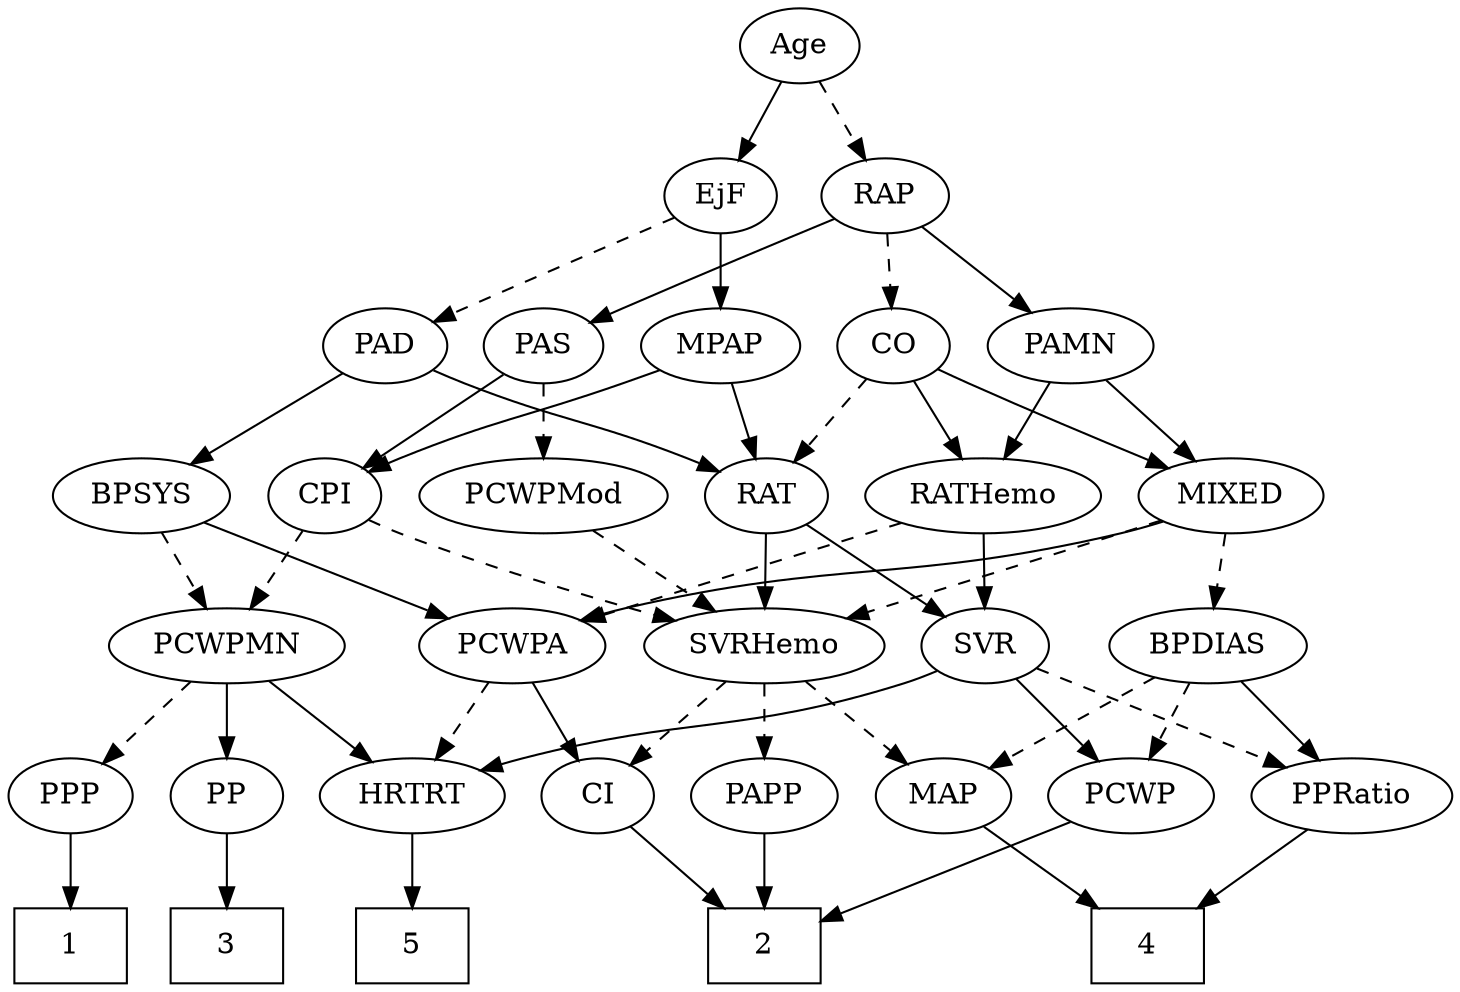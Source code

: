 strict digraph {
	graph [bb="0,0,698.64,468"];
	node [label="\N"];
	1	[height=0.5,
		pos="155,18",
		shape=box,
		width=0.75];
	2	[height=0.5,
		pos="309,18",
		shape=box,
		width=0.75];
	3	[height=0.5,
		pos="82.995,18",
		shape=box,
		width=0.75];
	4	[height=0.5,
		pos="615,18",
		shape=box,
		width=0.75];
	5	[height=0.5,
		pos="394,18",
		shape=box,
		width=0.75];
	Age	[height=0.5,
		pos="349,450",
		width=0.75];
	EjF	[height=0.5,
		pos="313,378",
		width=0.75];
	Age -> EjF	[pos="e,321.3,395.15 340.65,432.76 336.28,424.28 330.85,413.71 325.95,404.2",
		style=solid];
	RAP	[height=0.5,
		pos="386,378",
		width=0.77632];
	Age -> RAP	[pos="e,377.46,395.15 357.58,432.76 362.06,424.28 367.65,413.71 372.68,404.2",
		style=dashed];
	MPAP	[height=0.5,
		pos="231,306",
		width=0.97491];
	EjF -> MPAP	[pos="e,248.29,321.77 296.79,363.17 285.2,353.27 269.36,339.75 256.13,328.46",
		style=solid];
	PAD	[height=0.5,
		pos="313,306",
		width=0.79437];
	EjF -> PAD	[pos="e,313,324.1 313,359.7 313,351.98 313,342.71 313,334.11",
		style=dashed];
	CO	[height=0.5,
		pos="387,306",
		width=0.75];
	RAP -> CO	[pos="e,386.75,324.1 386.24,359.7 386.35,351.98 386.49,342.71 386.61,334.11",
		style=dashed];
	PAS	[height=0.5,
		pos="149,306",
		width=0.75];
	RAP -> PAS	[pos="e,170.4,317.48 364.39,366.15 359.42,363.91 354.09,361.71 349,360 279.09,336.47 257.02,347.18 187,324 184.59,323.21 182.14,322.31 \
179.69,321.36",
		style=solid];
	PAMN	[height=0.5,
		pos="468,306",
		width=1.011];
	RAP -> PAMN	[pos="e,450.41,322.01 402.2,363.17 413.71,353.34 429.42,339.93 442.59,328.69",
		style=solid];
	MIXED	[height=0.5,
		pos="401,234",
		width=1.1193];
	PCWPA	[height=0.5,
		pos="394,162",
		width=1.1555];
	MIXED -> PCWPA	[pos="e,395.71,180.1 399.27,215.7 398.49,207.98 397.57,198.71 396.71,190.11",
		style=solid];
	SVRHemo	[height=0.5,
		pos="284,162",
		width=1.3902];
	MIXED -> SVRHemo	[pos="e,308.68,177.77 377.88,219.17 360.63,208.85 336.81,194.6 317.48,183.03",
		style=dashed];
	BPDIAS	[height=0.5,
		pos="571,162",
		width=1.1735];
	MIXED -> BPDIAS	[pos="e,541.73,175.05 429.83,221.13 458.08,209.5 501.3,191.7 532.47,178.86",
		style=dashed];
	CPI	[height=0.5,
		pos="149,234",
		width=0.75];
	MPAP -> CPI	[pos="e,164.97,248.64 213.61,290.15 201.69,279.98 185.74,266.37 172.67,255.21",
		style=solid];
	RAT	[height=0.5,
		pos="315,234",
		width=0.75827];
	MPAP -> RAT	[pos="e,298.63,248.64 248.81,290.15 261.01,279.98 277.35,266.37 290.74,255.21",
		style=solid];
	BPSYS	[height=0.5,
		pos="232,234",
		width=1.0471];
	BPSYS -> PCWPA	[pos="e,365.7,175.23 259.11,221.28 285.77,209.76 326.68,192.09 356.46,179.22",
		style=solid];
	PCWPMN	[height=0.5,
		pos="155,162",
		width=1.3902];
	BPSYS -> PCWPMN	[pos="e,172.47,178.89 215.29,217.81 205.01,208.47 191.64,196.31 180.11,185.83",
		style=dashed];
	PAD -> BPSYS	[pos="e,249.48,250.11 296.6,290.83 285.27,281.04 269.98,267.83 257.12,256.71",
		style=solid];
	PAD -> RAT	[pos="e,314.51,252.1 313.49,287.7 313.71,279.98 313.98,270.71 314.22,262.11",
		style=solid];
	CO -> MIXED	[pos="e,397.54,252.28 390.38,288.05 391.93,280.35 393.79,271.03 395.52,262.36",
		style=solid];
	RATHemo	[height=0.5,
		pos="509,234",
		width=1.3721];
	CO -> RATHemo	[pos="e,483.62,249.56 406.87,293.6 425.26,283.04 453,267.13 474.93,254.55",
		style=solid];
	CO -> RAT	[pos="e,329.79,249.38 372.43,290.83 362.25,280.94 348.47,267.55 336.96,256.36",
		style=dashed];
	PAS -> CPI	[pos="e,149,252.1 149,287.7 149,279.98 149,270.71 149,262.11",
		style=solid];
	PCWPMod	[height=0.5,
		pos="51.995,234",
		width=1.4443];
	PAS -> PCWPMod	[pos="e,73.399,250.45 131.2,292.16 117.32,282.14 97.746,268.02 81.526,256.31",
		style=dashed];
	PAMN -> MIXED	[pos="e,416.29,250.98 453.13,289.46 444.4,280.35 433.2,268.65 423.43,258.43",
		style=solid];
	PAMN -> RATHemo	[pos="e,499.06,251.96 477.71,288.41 482.54,280.16 488.49,270.01 493.9,260.78",
		style=solid];
	SVR	[height=0.5,
		pos="483,162",
		width=0.77632];
	RATHemo -> SVR	[pos="e,489.23,179.79 502.7,216.05 499.73,208.06 496.12,198.33 492.8,189.4",
		style=solid];
	RATHemo -> PCWPA	[pos="e,417.17,177.11 484.61,218.15 467.5,207.74 444.45,193.71 425.88,182.41",
		style=dashed];
	CPI -> PCWPMN	[pos="e,153.53,180.1 150.48,215.7 151.14,207.98 151.93,198.71 152.67,190.11",
		style=dashed];
	CPI -> SVRHemo	[pos="e,256.39,177.32 169.79,222.22 190.39,211.54 222.35,194.96 247.24,182.06",
		style=dashed];
	RAT -> SVR	[pos="e,460.57,173.26 336.81,222.71 341.78,220.44 347.05,218.09 352,216 392.82,198.74 404.09,197.06 445,180 447.05,179.14 449.17,178.24 \
451.3,177.33",
		style=solid];
	RAT -> SVRHemo	[pos="e,291.5,179.96 307.65,216.41 304.07,208.34 299.69,198.43 295.67,189.35",
		style=solid];
	PPRatio	[height=0.5,
		pos="659,90",
		width=1.1013];
	SVR -> PPRatio	[pos="e,628.94,101.8 504.8,150.69 509.77,148.42 515.04,146.08 520,144 553.23,130.05 591.53,115.56 619.5,105.26",
		style=dashed];
	PCWP	[height=0.5,
		pos="487,90",
		width=0.97491];
	SVR -> PCWP	[pos="e,486.02,108.1 483.98,143.7 484.42,135.98 484.95,126.71 485.45,118.11",
		style=solid];
	HRTRT	[height=0.5,
		pos="394,90",
		width=1.1013];
	SVR -> HRTRT	[pos="e,412.95,105.91 465.84,147.5 453.17,137.54 435.67,123.78 421.12,112.34",
		style=solid];
	PCWPMod -> SVRHemo	[pos="e,246.99,174.17 89.787,221.6 130.05,209.45 193.84,190.2 237.24,177.11",
		style=dashed];
	CI	[height=0.5,
		pos="309,90",
		width=0.75];
	PCWPA -> CI	[pos="e,325.39,104.5 375.55,145.81 363.18,135.62 346.75,122.09 333.31,111.02",
		style=solid];
	PCWPA -> HRTRT	[pos="e,394,108.1 394,143.7 394,135.98 394,126.71 394,118.11",
		style=dashed];
	PP	[height=0.5,
		pos="82.995,90",
		width=0.75];
	PCWPMN -> PP	[pos="e,97.652,105.25 138.3,144.76 128.4,135.14 115.74,122.84 105.04,112.43",
		style=solid];
	PPP	[height=0.5,
		pos="155,90",
		width=0.75];
	PCWPMN -> PPP	[pos="e,155,108.1 155,143.7 155,135.98 155,126.71 155,118.11",
		style=dashed];
	PCWPMN -> HRTRT	[pos="e,363.77,101.81 194.5,150.74 233.08,140.55 293.35,124.14 345,108 347.95,107.08 351,106.09 354.06,105.08",
		style=solid];
	MAP	[height=0.5,
		pos="571,90",
		width=0.84854];
	SVRHemo -> MAP	[pos="e,547.61,101.92 321,149.78 328.26,147.74 335.84,145.71 343,144 425.73,124.2 449.61,132.78 531,108 533.4,107.27 535.85,106.44 538.3,\
105.55",
		style=dashed];
	SVRHemo -> CI	[pos="e,303,107.79 290.05,144.05 292.9,136.06 296.38,126.33 299.57,117.4",
		style=dashed];
	PAPP	[height=0.5,
		pos="232,90",
		width=0.88464];
	SVRHemo -> PAPP	[pos="e,243.87,106.99 271.67,144.41 265.17,135.66 257.07,124.75 249.88,115.08",
		style=dashed];
	BPDIAS -> MAP	[pos="e,571,108.1 571,143.7 571,135.98 571,126.71 571,118.11",
		style=dashed];
	BPDIAS -> PPRatio	[pos="e,640.24,105.92 590.09,145.81 602.4,136.02 618.58,123.15 632.17,112.34",
		style=solid];
	BPDIAS -> PCWP	[pos="e,504.72,105.77 552.35,145.46 540.7,135.75 525.52,123.1 512.73,112.44",
		style=dashed];
	MAP -> 4	[pos="e,604.23,36.124 581.2,72.765 586.43,64.44 592.93,54.104 598.83,44.725",
		style=solid];
	PP -> 3	[pos="e,82.995,36.104 82.995,71.697 82.995,63.983 82.995,54.712 82.995,46.112",
		style=solid];
	PPP -> 1	[pos="e,155,36.104 155,71.697 155,63.983 155,54.712 155,46.112",
		style=solid];
	PPRatio -> 4	[pos="e,625.96,36.447 648.57,72.411 643.46,64.285 637.19,54.307 631.45,45.184",
		style=solid];
	PCWP -> 2	[pos="e,336.28,29.732 459.96,78.369 429.51,66.394 379.85,46.864 345.86,33.497",
		style=solid];
	CI -> 2	[pos="e,309,36.104 309,71.697 309,63.983 309,54.712 309,46.112",
		style=solid];
	PAPP -> 2	[pos="e,290.25,36.04 248.33,74.155 258.3,65.09 271.28,53.289 282.67,42.93",
		style=solid];
	HRTRT -> 5	[pos="e,394,36.104 394,71.697 394,63.983 394,54.712 394,46.112",
		style=solid];
}
